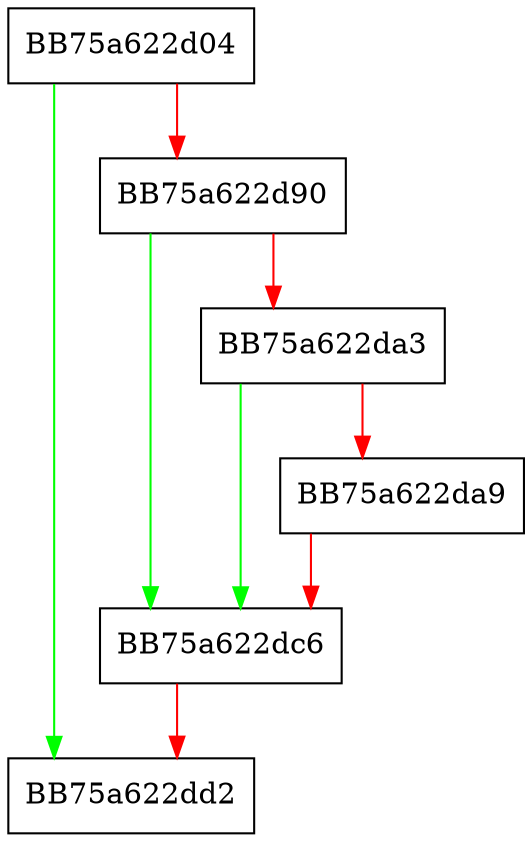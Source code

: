 digraph CObjectDirectoryIter {
  node [shape="box"];
  graph [splines=ortho];
  BB75a622d04 -> BB75a622dd2 [color="green"];
  BB75a622d04 -> BB75a622d90 [color="red"];
  BB75a622d90 -> BB75a622dc6 [color="green"];
  BB75a622d90 -> BB75a622da3 [color="red"];
  BB75a622da3 -> BB75a622dc6 [color="green"];
  BB75a622da3 -> BB75a622da9 [color="red"];
  BB75a622da9 -> BB75a622dc6 [color="red"];
  BB75a622dc6 -> BB75a622dd2 [color="red"];
}